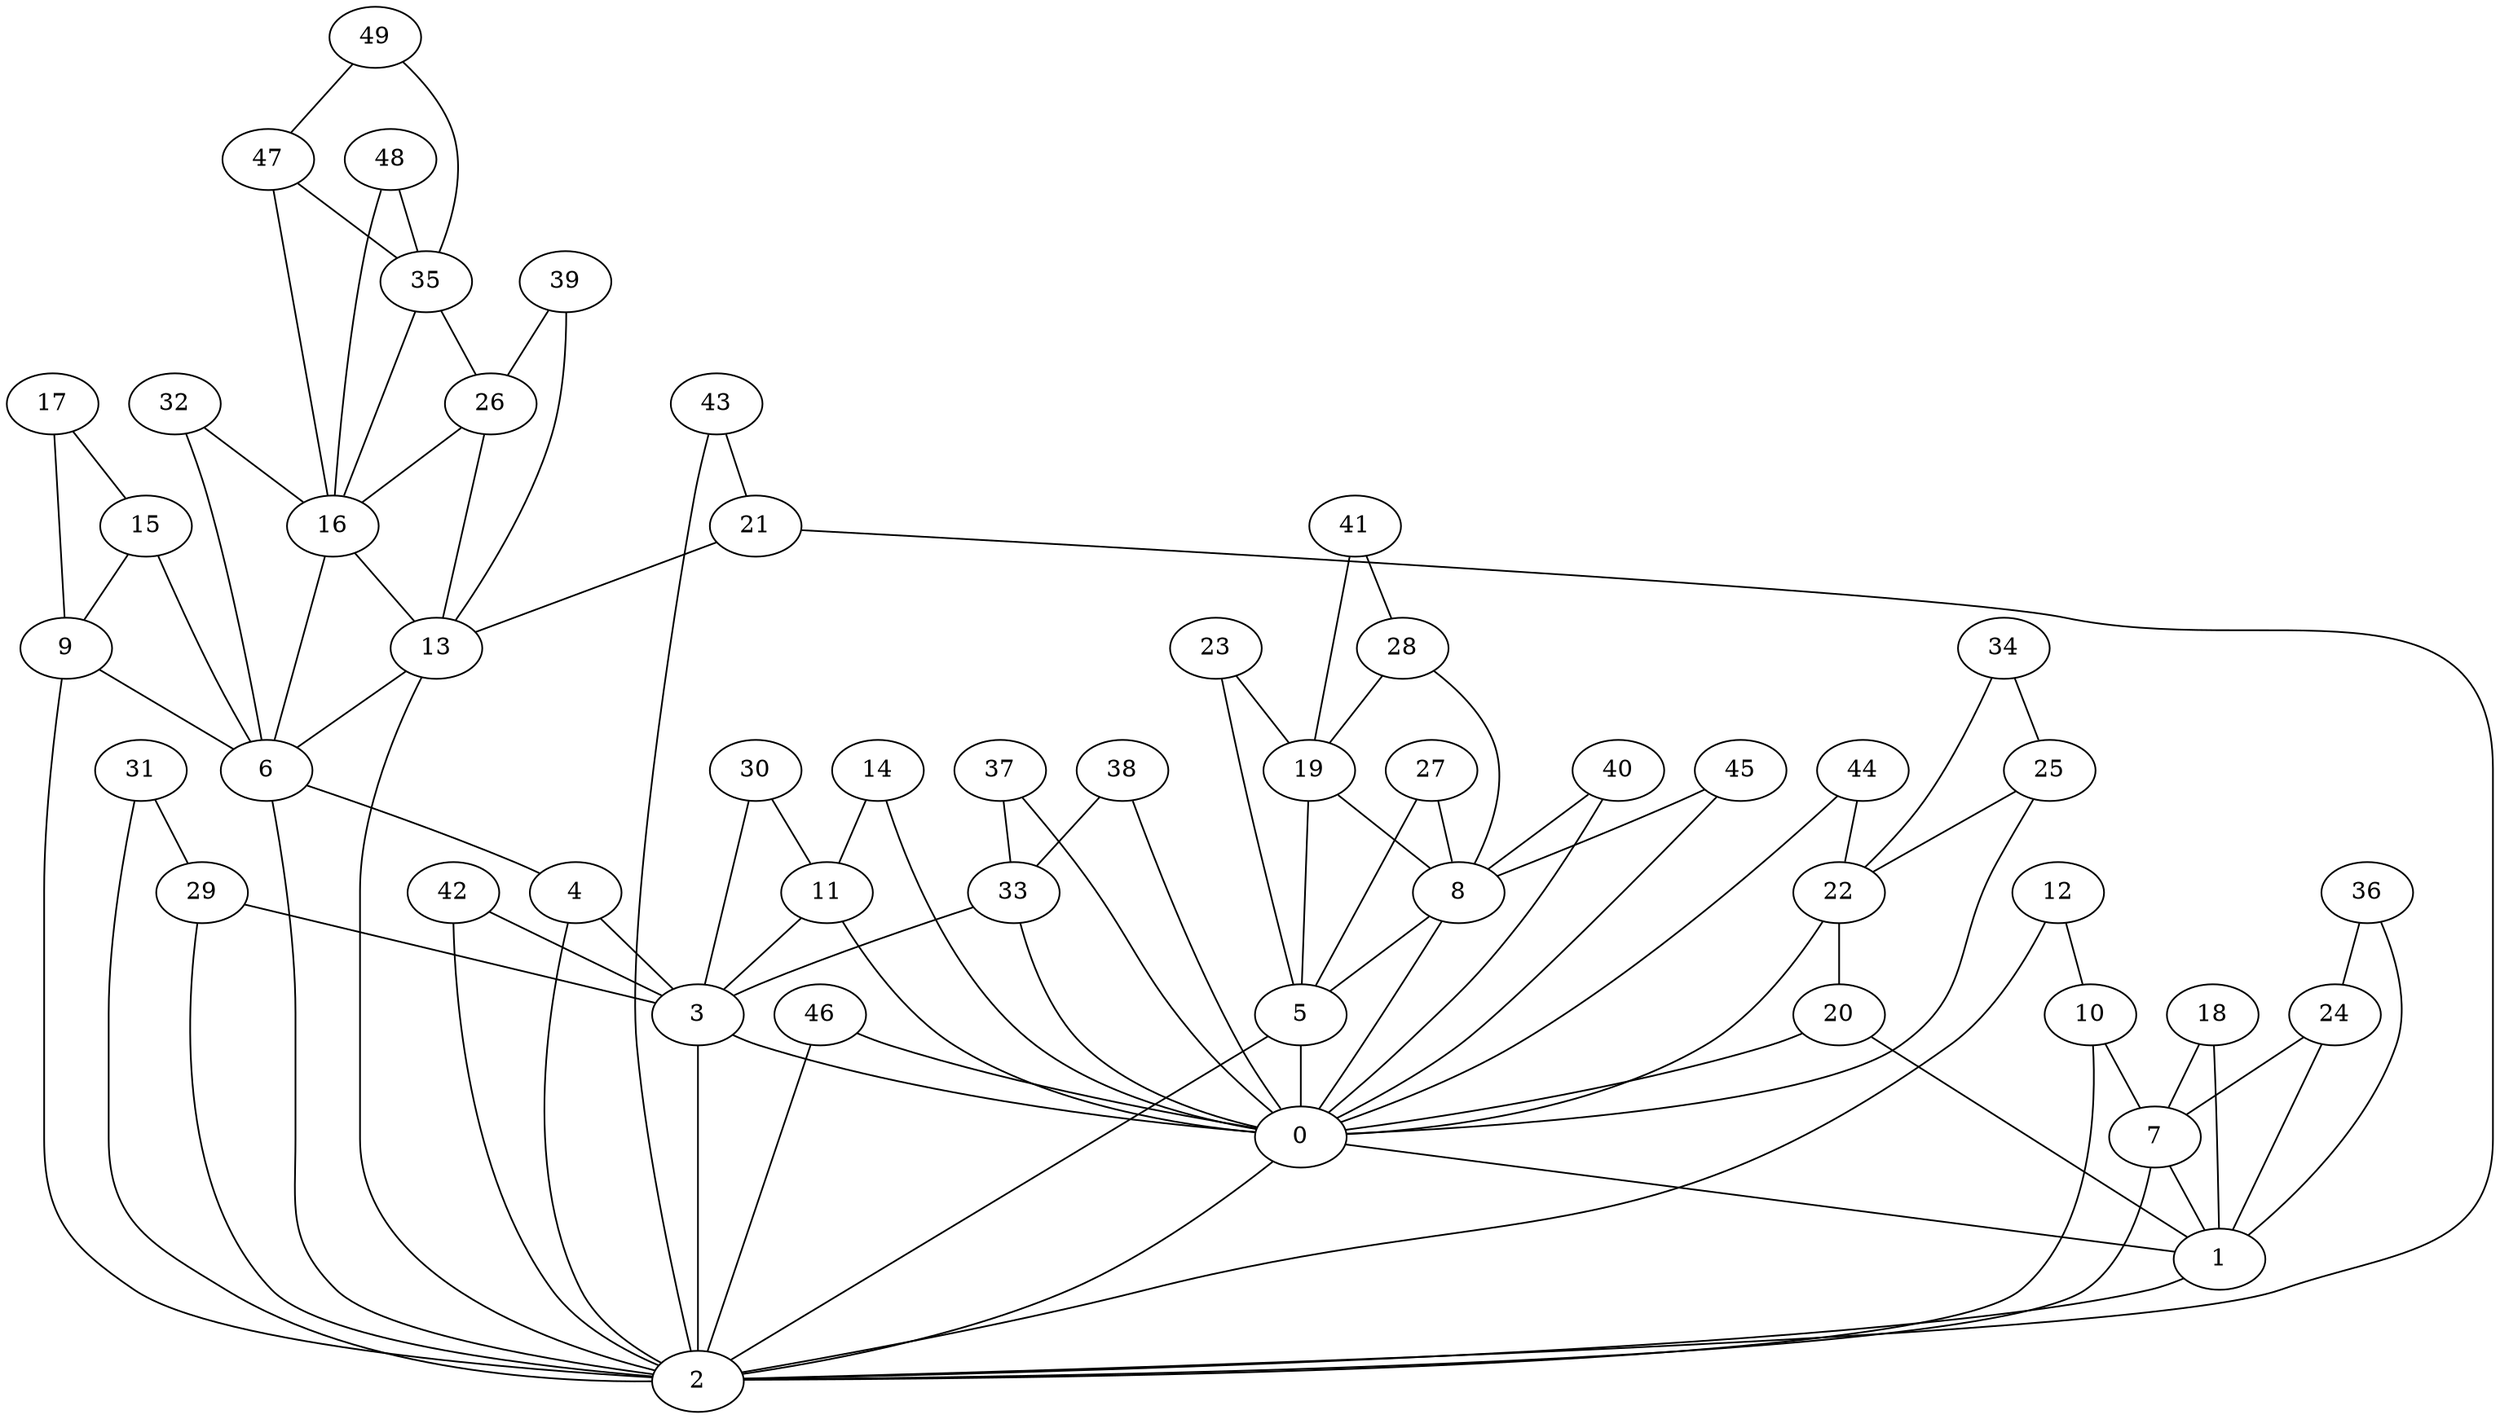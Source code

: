 graph {
	0
	1
	2
	3
	4
	5
	6
	7
	8
	9
	10
	11
	12
	13
	14
	15
	16
	17
	18
	19
	20
	21
	22
	23
	24
	25
	26
	27
	28
	29
	30
	31
	32
	33
	34
	35
	36
	37
	38
	39
	40
	41
	42
	43
	44
	45
	46
	47
	48
	49
	0 -- 1;
	1 -- 2;
	2 -- 0;
	3 -- 2;
	3 -- 0;
	4 -- 3;
	4 -- 2;
	5 -- 2;
	5 -- 0;
	6 -- 4;
	6 -- 2;
	7 -- 1;
	7 -- 2;
	8 -- 5;
	8 -- 0;
	9 -- 6;
	9 -- 2;
	10 -- 7;
	10 -- 2;
	11 -- 3;
	11 -- 0;
	12 -- 10;
	12 -- 2;
	13 -- 6;
	13 -- 2;
	14 -- 11;
	14 -- 0;
	15 -- 9;
	15 -- 6;
	16 -- 13;
	16 -- 6;
	17 -- 15;
	17 -- 9;
	18 -- 7;
	18 -- 1;
	19 -- 8;
	19 -- 5;
	20 -- 0;
	20 -- 1;
	21 -- 13;
	21 -- 2;
	22 -- 20;
	22 -- 0;
	23 -- 19;
	23 -- 5;
	24 -- 7;
	24 -- 1;
	25 -- 22;
	25 -- 0;
	26 -- 16;
	26 -- 13;
	27 -- 8;
	27 -- 5;
	28 -- 19;
	28 -- 8;
	29 -- 3;
	29 -- 2;
	30 -- 11;
	30 -- 3;
	31 -- 29;
	31 -- 2;
	32 -- 16;
	32 -- 6;
	33 -- 3;
	33 -- 0;
	34 -- 25;
	34 -- 22;
	35 -- 26;
	35 -- 16;
	36 -- 24;
	36 -- 1;
	37 -- 33;
	37 -- 0;
	38 -- 33;
	38 -- 0;
	39 -- 26;
	39 -- 13;
	40 -- 8;
	40 -- 0;
	41 -- 28;
	41 -- 19;
	42 -- 3;
	42 -- 2;
	43 -- 21;
	43 -- 2;
	44 -- 22;
	44 -- 0;
	45 -- 8;
	45 -- 0;
	46 -- 2;
	46 -- 0;
	47 -- 35;
	47 -- 16;
	48 -- 35;
	48 -- 16;
	49 -- 47;
	49 -- 35;
}